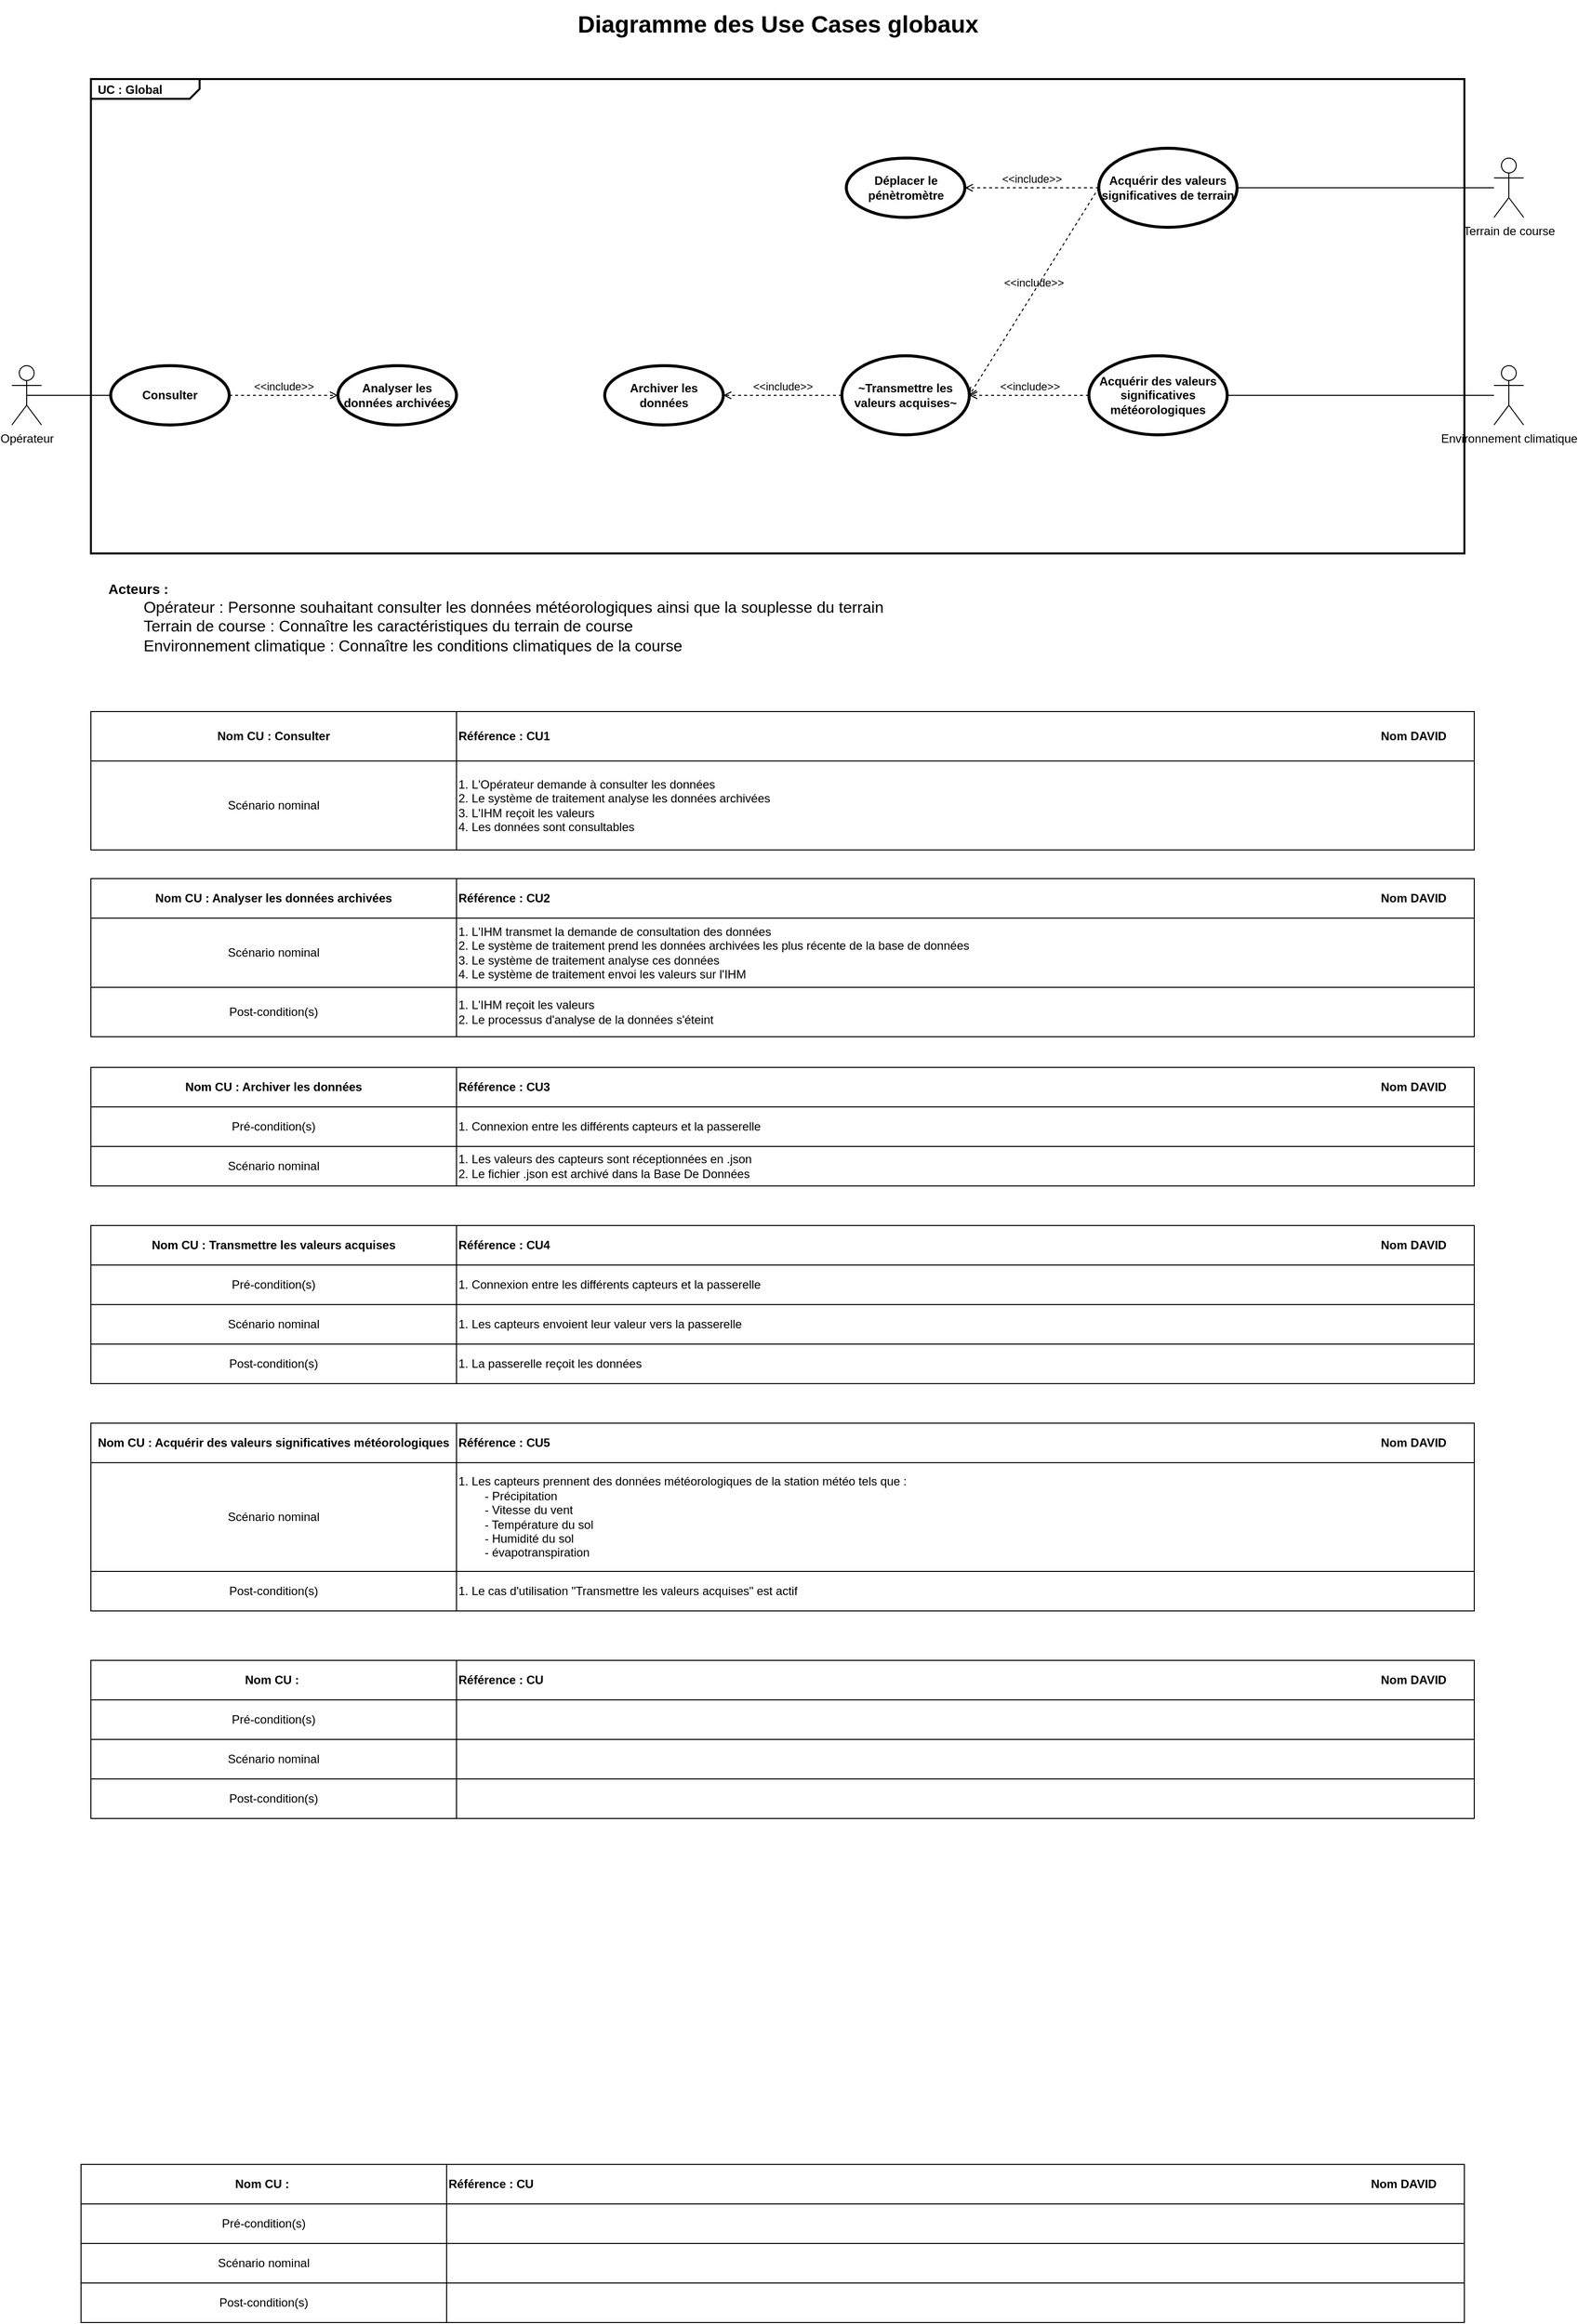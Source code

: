 <mxfile version="26.0.11">
  <diagram name="Page-1" id="A70qAdrdHBVWr6EGe4Zw">
    <mxGraphModel dx="1508" dy="587" grid="1" gridSize="10" guides="1" tooltips="1" connect="1" arrows="1" fold="1" page="1" pageScale="1" pageWidth="827" pageHeight="1169" math="0" shadow="0">
      <root>
        <mxCell id="0" />
        <mxCell id="1" parent="0" />
        <mxCell id="mM5LaX8ZNjWrrgv3H_fU-1" value="&lt;p style=&quot;margin:0px;margin-top:4px;margin-left:7px;text-align:left;&quot;&gt;&lt;b&gt;UC : Global&lt;/b&gt;&lt;/p&gt;" style="html=1;shape=mxgraph.sysml.package;overflow=fill;labelX=110;strokeWidth=2;align=center;" parent="1" vertex="1">
          <mxGeometry x="120" y="200" width="1390" height="480" as="geometry" />
        </mxCell>
        <mxCell id="mM5LaX8ZNjWrrgv3H_fU-2" value="Opérateur" style="shape=umlActor;html=1;verticalLabelPosition=bottom;verticalAlign=top;align=center;" parent="1" vertex="1">
          <mxGeometry x="40" y="490" width="30" height="60" as="geometry" />
        </mxCell>
        <mxCell id="mM5LaX8ZNjWrrgv3H_fU-3" value="Consulter" style="shape=ellipse;html=1;strokeWidth=3;fontStyle=1;whiteSpace=wrap;align=center;perimeter=ellipsePerimeter;" parent="1" vertex="1">
          <mxGeometry x="140" y="490" width="120" height="60" as="geometry" />
        </mxCell>
        <mxCell id="mM5LaX8ZNjWrrgv3H_fU-4" value="" style="edgeStyle=none;html=1;endArrow=none;verticalAlign=bottom;rounded=0;exitX=0.5;exitY=0.5;exitDx=0;exitDy=0;exitPerimeter=0;entryX=0;entryY=0.5;entryDx=0;entryDy=0;" parent="1" source="mM5LaX8ZNjWrrgv3H_fU-2" target="mM5LaX8ZNjWrrgv3H_fU-3" edge="1">
          <mxGeometry width="160" relative="1" as="geometry">
            <mxPoint x="780" y="450" as="sourcePoint" />
            <mxPoint x="940" y="450" as="targetPoint" />
          </mxGeometry>
        </mxCell>
        <mxCell id="mM5LaX8ZNjWrrgv3H_fU-5" value="Analyser les données archivées" style="shape=ellipse;html=1;strokeWidth=3;fontStyle=1;whiteSpace=wrap;align=center;perimeter=ellipsePerimeter;" parent="1" vertex="1">
          <mxGeometry x="370" y="490" width="120" height="60" as="geometry" />
        </mxCell>
        <mxCell id="mM5LaX8ZNjWrrgv3H_fU-6" value="&amp;lt;&amp;lt;include&amp;gt;&amp;gt;" style="edgeStyle=none;html=1;endArrow=open;verticalAlign=bottom;dashed=1;labelBackgroundColor=none;rounded=0;exitX=1;exitY=0.5;exitDx=0;exitDy=0;entryX=0;entryY=0.5;entryDx=0;entryDy=0;" parent="1" source="mM5LaX8ZNjWrrgv3H_fU-3" target="mM5LaX8ZNjWrrgv3H_fU-5" edge="1">
          <mxGeometry width="160" relative="1" as="geometry">
            <mxPoint x="780" y="450" as="sourcePoint" />
            <mxPoint x="940" y="450" as="targetPoint" />
          </mxGeometry>
        </mxCell>
        <mxCell id="mM5LaX8ZNjWrrgv3H_fU-10" value="Acquérir des valeurs significatives météorologiques" style="shape=ellipse;html=1;strokeWidth=3;fontStyle=1;whiteSpace=wrap;align=center;perimeter=ellipsePerimeter;" parent="1" vertex="1">
          <mxGeometry x="1130" y="480" width="140" height="80" as="geometry" />
        </mxCell>
        <mxCell id="mM5LaX8ZNjWrrgv3H_fU-11" value="Environnement climatique" style="shape=umlActor;html=1;verticalLabelPosition=bottom;verticalAlign=top;align=center;" parent="1" vertex="1">
          <mxGeometry x="1540" y="490" width="30" height="60" as="geometry" />
        </mxCell>
        <mxCell id="mM5LaX8ZNjWrrgv3H_fU-12" value="Terrain de course" style="shape=umlActor;html=1;verticalLabelPosition=bottom;verticalAlign=top;align=center;" parent="1" vertex="1">
          <mxGeometry x="1540" y="280" width="30" height="60" as="geometry" />
        </mxCell>
        <mxCell id="mM5LaX8ZNjWrrgv3H_fU-16" value="~Transmettre les valeurs acquises~" style="shape=ellipse;html=1;strokeWidth=3;fontStyle=1;whiteSpace=wrap;align=center;perimeter=ellipsePerimeter;" parent="1" vertex="1">
          <mxGeometry x="880" y="480" width="129" height="80" as="geometry" />
        </mxCell>
        <mxCell id="mM5LaX8ZNjWrrgv3H_fU-17" value="&amp;lt;&amp;lt;include&amp;gt;&amp;gt;" style="edgeStyle=none;html=1;endArrow=open;verticalAlign=bottom;dashed=1;labelBackgroundColor=none;rounded=0;entryX=1;entryY=0.5;entryDx=0;entryDy=0;exitX=0;exitY=0.5;exitDx=0;exitDy=0;" parent="1" source="mM5LaX8ZNjWrrgv3H_fU-10" target="mM5LaX8ZNjWrrgv3H_fU-16" edge="1">
          <mxGeometry width="160" relative="1" as="geometry">
            <mxPoint x="770" y="450" as="sourcePoint" />
            <mxPoint x="930" y="450" as="targetPoint" />
          </mxGeometry>
        </mxCell>
        <mxCell id="mM5LaX8ZNjWrrgv3H_fU-18" value="Archiver les données" style="shape=ellipse;html=1;strokeWidth=3;fontStyle=1;whiteSpace=wrap;align=center;perimeter=ellipsePerimeter;" parent="1" vertex="1">
          <mxGeometry x="640" y="490" width="120" height="60" as="geometry" />
        </mxCell>
        <mxCell id="mM5LaX8ZNjWrrgv3H_fU-20" value="&amp;lt;&amp;lt;include&amp;gt;&amp;gt;" style="edgeStyle=none;html=1;endArrow=open;verticalAlign=bottom;dashed=1;labelBackgroundColor=none;rounded=0;entryX=1;entryY=0.5;entryDx=0;entryDy=0;exitX=0;exitY=0.5;exitDx=0;exitDy=0;" parent="1" source="mM5LaX8ZNjWrrgv3H_fU-16" target="mM5LaX8ZNjWrrgv3H_fU-18" edge="1">
          <mxGeometry width="160" relative="1" as="geometry">
            <mxPoint x="770" y="450" as="sourcePoint" />
            <mxPoint x="930" y="450" as="targetPoint" />
          </mxGeometry>
        </mxCell>
        <mxCell id="mM5LaX8ZNjWrrgv3H_fU-22" value="Acquérir des valeurs significatives de terrain" style="shape=ellipse;html=1;strokeWidth=3;fontStyle=1;whiteSpace=wrap;align=center;perimeter=ellipsePerimeter;" parent="1" vertex="1">
          <mxGeometry x="1140" y="270" width="140" height="80" as="geometry" />
        </mxCell>
        <mxCell id="mM5LaX8ZNjWrrgv3H_fU-23" value="&amp;lt;&amp;lt;include&amp;gt;&amp;gt;" style="edgeStyle=none;html=1;endArrow=open;verticalAlign=bottom;dashed=1;labelBackgroundColor=none;rounded=0;entryX=1;entryY=0.5;entryDx=0;entryDy=0;exitX=0;exitY=0.5;exitDx=0;exitDy=0;" parent="1" source="mM5LaX8ZNjWrrgv3H_fU-22" target="mM5LaX8ZNjWrrgv3H_fU-16" edge="1">
          <mxGeometry width="160" relative="1" as="geometry">
            <mxPoint x="1130" y="555" as="sourcePoint" />
            <mxPoint x="1019" y="505" as="targetPoint" />
          </mxGeometry>
        </mxCell>
        <mxCell id="mM5LaX8ZNjWrrgv3H_fU-24" value="&amp;lt;&amp;lt;include&amp;gt;&amp;gt;" style="edgeStyle=none;html=1;endArrow=open;verticalAlign=bottom;dashed=1;labelBackgroundColor=none;rounded=0;exitX=0;exitY=0.5;exitDx=0;exitDy=0;" parent="1" source="mM5LaX8ZNjWrrgv3H_fU-22" target="mM5LaX8ZNjWrrgv3H_fU-25" edge="1">
          <mxGeometry width="160" relative="1" as="geometry">
            <mxPoint x="770" y="430" as="sourcePoint" />
            <mxPoint x="930" y="430" as="targetPoint" />
          </mxGeometry>
        </mxCell>
        <mxCell id="mM5LaX8ZNjWrrgv3H_fU-25" value="Déplacer le pénètromètre" style="shape=ellipse;html=1;strokeWidth=3;fontStyle=1;whiteSpace=wrap;align=center;perimeter=ellipsePerimeter;" parent="1" vertex="1">
          <mxGeometry x="884.5" y="280" width="120" height="60" as="geometry" />
        </mxCell>
        <mxCell id="mM5LaX8ZNjWrrgv3H_fU-30" value="&lt;font style=&quot;font-size: 24px;&quot;&gt;&lt;b style=&quot;&quot;&gt;Diagramme des Use Cases globaux&lt;/b&gt;&lt;/font&gt;" style="text;html=1;align=center;verticalAlign=middle;whiteSpace=wrap;rounded=0;" parent="1" vertex="1">
          <mxGeometry x="603.75" y="120" width="422.5" height="50" as="geometry" />
        </mxCell>
        <mxCell id="mM5LaX8ZNjWrrgv3H_fU-32" value="&lt;div style=&quot;text-align: left;&quot;&gt;&lt;span style=&quot;background-color: transparent; color: light-dark(rgb(0, 0, 0), rgb(255, 255, 255));&quot;&gt;&lt;font style=&quot;font-size: 14px;&quot;&gt;&lt;b&gt;Acteurs :&lt;/b&gt;&lt;/font&gt;&lt;/span&gt;&lt;/div&gt;&lt;div style=&quot;text-align: left;&quot;&gt;&lt;font size=&quot;3&quot;&gt;&lt;span style=&quot;white-space: pre;&quot;&gt;&#x9;&lt;/span&gt;Opérateur : Personne souhaitant consulter les données météorologiques ainsi que la souplesse du terrain&lt;/font&gt;&lt;br&gt;&lt;/div&gt;&lt;div style=&quot;text-align: left;&quot;&gt;&lt;font size=&quot;3&quot;&gt;&lt;span style=&quot;white-space: pre;&quot;&gt;&#x9;&lt;/span&gt;Terrain de course : Connaître les caractéristiques du terrain de course&lt;/font&gt;&lt;/div&gt;&lt;div style=&quot;text-align: left;&quot;&gt;&lt;font size=&quot;3&quot;&gt;&lt;span style=&quot;white-space: pre;&quot;&gt;&#x9;&lt;/span&gt;Environnement climatique : Connaître les conditions climatiques de la course&lt;br&gt;&lt;/font&gt;&lt;/div&gt;" style="text;html=1;align=center;verticalAlign=middle;whiteSpace=wrap;rounded=0;" parent="1" vertex="1">
          <mxGeometry x="120" y="700" width="820" height="90" as="geometry" />
        </mxCell>
        <mxCell id="IDqtNjEQeDUn0TwhhDhB-2" value="" style="edgeStyle=none;html=1;endArrow=none;verticalAlign=bottom;rounded=0;fontSize=12;startSize=8;endSize=8;curved=1;exitX=1;exitY=0.5;exitDx=0;exitDy=0;" parent="1" source="mM5LaX8ZNjWrrgv3H_fU-22" target="mM5LaX8ZNjWrrgv3H_fU-12" edge="1">
          <mxGeometry width="160" relative="1" as="geometry">
            <mxPoint x="710" y="450" as="sourcePoint" />
            <mxPoint x="870" y="450" as="targetPoint" />
          </mxGeometry>
        </mxCell>
        <mxCell id="IDqtNjEQeDUn0TwhhDhB-4" value="" style="edgeStyle=none;html=1;endArrow=none;verticalAlign=bottom;rounded=0;fontSize=12;startSize=8;endSize=8;curved=1;exitX=1;exitY=0.5;exitDx=0;exitDy=0;" parent="1" source="mM5LaX8ZNjWrrgv3H_fU-10" target="mM5LaX8ZNjWrrgv3H_fU-11" edge="1">
          <mxGeometry width="160" relative="1" as="geometry">
            <mxPoint x="1290" y="390" as="sourcePoint" />
            <mxPoint x="1560" y="305" as="targetPoint" />
          </mxGeometry>
        </mxCell>
        <mxCell id="TfrUjy63wPKS15s9oKsK-1" value="" style="shape=table;startSize=0;container=1;collapsible=0;childLayout=tableLayout;" parent="1" vertex="1">
          <mxGeometry x="120" y="840" width="1400" height="140" as="geometry" />
        </mxCell>
        <mxCell id="TfrUjy63wPKS15s9oKsK-2" value="" style="shape=tableRow;horizontal=0;startSize=0;swimlaneHead=0;swimlaneBody=0;strokeColor=inherit;top=0;left=0;bottom=0;right=0;collapsible=0;dropTarget=0;fillColor=none;points=[[0,0.5],[1,0.5]];portConstraint=eastwest;" parent="TfrUjy63wPKS15s9oKsK-1" vertex="1">
          <mxGeometry width="1400" height="50" as="geometry" />
        </mxCell>
        <mxCell id="TfrUjy63wPKS15s9oKsK-3" value="&lt;b&gt;Nom CU : Consulter&lt;/b&gt;" style="shape=partialRectangle;html=1;whiteSpace=wrap;connectable=0;strokeColor=inherit;overflow=hidden;fillColor=none;top=0;left=0;bottom=0;right=0;pointerEvents=1;" parent="TfrUjy63wPKS15s9oKsK-2" vertex="1">
          <mxGeometry width="370" height="50" as="geometry">
            <mxRectangle width="370" height="50" as="alternateBounds" />
          </mxGeometry>
        </mxCell>
        <mxCell id="TfrUjy63wPKS15s9oKsK-4" value="&lt;b&gt;Référence : CU1&lt;span style=&quot;white-space: pre;&quot;&gt;&#x9;&lt;/span&gt;&lt;span style=&quot;white-space: pre;&quot;&gt;&#x9;&lt;/span&gt;&lt;span style=&quot;white-space: pre;&quot;&gt;&#x9;&lt;/span&gt;&lt;span style=&quot;white-space: pre;&quot;&gt;&#x9;&lt;/span&gt;&lt;span style=&quot;white-space: pre;&quot;&gt;&#x9;&lt;/span&gt;&lt;span style=&quot;white-space: pre;&quot;&gt;&#x9;&lt;/span&gt;&lt;span style=&quot;white-space: pre;&quot;&gt;&#x9;&lt;/span&gt;&lt;span style=&quot;white-space: pre;&quot;&gt;&#x9;&lt;/span&gt;&lt;span style=&quot;white-space: pre;&quot;&gt;&#x9;&lt;/span&gt;&lt;span style=&quot;white-space: pre;&quot;&gt;&#x9;&lt;/span&gt;&lt;span style=&quot;white-space: pre;&quot;&gt;&#x9;&lt;/span&gt;&lt;span style=&quot;white-space: pre;&quot;&gt;&#x9;&lt;/span&gt;&lt;span style=&quot;white-space: pre;&quot;&gt;&#x9;&lt;/span&gt;&lt;span style=&quot;white-space: pre;&quot;&gt;&#x9;&lt;/span&gt;&lt;span style=&quot;white-space: pre;&quot;&gt;&#x9;&lt;/span&gt;&lt;span style=&quot;white-space: pre;&quot;&gt;&#x9;&lt;/span&gt;&lt;span style=&quot;white-space: pre;&quot;&gt;&#x9;&lt;/span&gt;&lt;span style=&quot;white-space: pre;&quot;&gt;&#x9;&lt;/span&gt;&lt;span style=&quot;white-space: pre;&quot;&gt;&#x9;&lt;/span&gt;&lt;span style=&quot;white-space: pre;&quot;&gt;&#x9;&lt;/span&gt;&lt;span style=&quot;white-space: pre;&quot;&gt;&#x9;&lt;/span&gt;&lt;span style=&quot;white-space: pre;&quot;&gt;&#x9;&lt;/span&gt;&lt;span style=&quot;white-space: pre;&quot;&gt;&#x9;&lt;/span&gt;&lt;span style=&quot;white-space: pre;&quot;&gt;&#x9;&lt;/span&gt;&lt;span style=&quot;white-space: pre;&quot;&gt;&#x9;&lt;/span&gt;&lt;span style=&quot;white-space: pre;&quot;&gt;&#x9;&lt;/span&gt;&lt;span style=&quot;white-space: pre;&quot;&gt;&#x9;&lt;/span&gt;&lt;span style=&quot;white-space: pre;&quot;&gt;&#x9;&lt;/span&gt;&lt;span style=&quot;white-space: pre;&quot;&gt;&#x9;&lt;/span&gt;&lt;span style=&quot;white-space: pre;&quot;&gt;&#x9;&lt;/span&gt;&lt;span style=&quot;white-space: pre;&quot;&gt;&#x9;&lt;/span&gt;&lt;span style=&quot;white-space: pre;&quot;&gt;&#x9;&lt;/span&gt;Nom DAVID&lt;/b&gt;" style="shape=partialRectangle;html=1;whiteSpace=wrap;connectable=0;strokeColor=inherit;overflow=hidden;fillColor=none;top=0;left=0;bottom=0;right=0;pointerEvents=1;align=left;" parent="TfrUjy63wPKS15s9oKsK-2" vertex="1">
          <mxGeometry x="370" width="1030" height="50" as="geometry">
            <mxRectangle width="1030" height="50" as="alternateBounds" />
          </mxGeometry>
        </mxCell>
        <mxCell id="TfrUjy63wPKS15s9oKsK-8" value="" style="shape=tableRow;horizontal=0;startSize=0;swimlaneHead=0;swimlaneBody=0;strokeColor=inherit;top=0;left=0;bottom=0;right=0;collapsible=0;dropTarget=0;fillColor=none;points=[[0,0.5],[1,0.5]];portConstraint=eastwest;" parent="TfrUjy63wPKS15s9oKsK-1" vertex="1">
          <mxGeometry y="50" width="1400" height="90" as="geometry" />
        </mxCell>
        <mxCell id="TfrUjy63wPKS15s9oKsK-9" value="Scénario nominal" style="shape=partialRectangle;html=1;whiteSpace=wrap;connectable=0;strokeColor=inherit;overflow=hidden;fillColor=none;top=0;left=0;bottom=0;right=0;pointerEvents=1;" parent="TfrUjy63wPKS15s9oKsK-8" vertex="1">
          <mxGeometry width="370" height="90" as="geometry">
            <mxRectangle width="370" height="90" as="alternateBounds" />
          </mxGeometry>
        </mxCell>
        <mxCell id="TfrUjy63wPKS15s9oKsK-10" value="1. L&#39;Opérateur demande à consulter les données&lt;div&gt;2. Le système de traitement analyse les données archivées&lt;/div&gt;&lt;div&gt;3. L&#39;IHM reçoit les valeurs&lt;/div&gt;&lt;div&gt;4. Les données sont consultables&lt;/div&gt;" style="shape=partialRectangle;html=1;whiteSpace=wrap;connectable=0;strokeColor=inherit;overflow=hidden;fillColor=none;top=0;left=0;bottom=0;right=0;pointerEvents=1;align=left;" parent="TfrUjy63wPKS15s9oKsK-8" vertex="1">
          <mxGeometry x="370" width="1030" height="90" as="geometry">
            <mxRectangle width="1030" height="90" as="alternateBounds" />
          </mxGeometry>
        </mxCell>
        <mxCell id="TfrUjy63wPKS15s9oKsK-27" value="" style="shape=table;startSize=0;container=1;collapsible=0;childLayout=tableLayout;" parent="1" vertex="1">
          <mxGeometry x="110" y="2310" width="1400" height="160" as="geometry" />
        </mxCell>
        <mxCell id="TfrUjy63wPKS15s9oKsK-28" value="" style="shape=tableRow;horizontal=0;startSize=0;swimlaneHead=0;swimlaneBody=0;strokeColor=inherit;top=0;left=0;bottom=0;right=0;collapsible=0;dropTarget=0;fillColor=none;points=[[0,0.5],[1,0.5]];portConstraint=eastwest;" parent="TfrUjy63wPKS15s9oKsK-27" vertex="1">
          <mxGeometry width="1400" height="40" as="geometry" />
        </mxCell>
        <mxCell id="TfrUjy63wPKS15s9oKsK-29" value="&lt;b&gt;Nom CU :&amp;nbsp;&lt;/b&gt;" style="shape=partialRectangle;html=1;whiteSpace=wrap;connectable=0;strokeColor=inherit;overflow=hidden;fillColor=none;top=0;left=0;bottom=0;right=0;pointerEvents=1;" parent="TfrUjy63wPKS15s9oKsK-28" vertex="1">
          <mxGeometry width="370" height="40" as="geometry">
            <mxRectangle width="370" height="40" as="alternateBounds" />
          </mxGeometry>
        </mxCell>
        <mxCell id="TfrUjy63wPKS15s9oKsK-30" value="&lt;b&gt;Référence : CU&lt;span style=&quot;white-space: pre;&quot;&gt;&#x9;&lt;/span&gt;&lt;span style=&quot;white-space: pre;&quot;&gt;&#x9;&lt;/span&gt;&lt;span style=&quot;white-space: pre;&quot;&gt;&#x9;&lt;/span&gt;&lt;span style=&quot;white-space: pre;&quot;&gt;&#x9;&lt;/span&gt;&lt;span style=&quot;white-space: pre;&quot;&gt;&#x9;&lt;/span&gt;&lt;span style=&quot;white-space: pre;&quot;&gt;&#x9;&lt;/span&gt;&lt;span style=&quot;white-space: pre;&quot;&gt;&#x9;&lt;/span&gt;&lt;span style=&quot;white-space: pre;&quot;&gt;&#x9;&lt;/span&gt;&lt;span style=&quot;white-space: pre;&quot;&gt;&#x9;&lt;/span&gt;&lt;span style=&quot;white-space: pre;&quot;&gt;&#x9;&lt;/span&gt;&lt;span style=&quot;white-space: pre;&quot;&gt;&#x9;&lt;/span&gt;&lt;span style=&quot;white-space: pre;&quot;&gt;&#x9;&lt;/span&gt;&lt;span style=&quot;white-space: pre;&quot;&gt;&#x9;&lt;/span&gt;&lt;span style=&quot;white-space: pre;&quot;&gt;&#x9;&lt;/span&gt;&lt;span style=&quot;white-space: pre;&quot;&gt;&#x9;&lt;/span&gt;&lt;span style=&quot;white-space: pre;&quot;&gt;&#x9;&lt;/span&gt;&lt;span style=&quot;white-space: pre;&quot;&gt;&#x9;&lt;/span&gt;&lt;span style=&quot;white-space: pre;&quot;&gt;&#x9;&lt;/span&gt;&lt;span style=&quot;white-space: pre;&quot;&gt;&#x9;&lt;/span&gt;&lt;span style=&quot;white-space: pre;&quot;&gt;&#x9;&lt;/span&gt;&lt;span style=&quot;white-space: pre;&quot;&gt;&#x9;&lt;/span&gt;&lt;span style=&quot;white-space: pre;&quot;&gt;&#x9;&lt;/span&gt;&lt;span style=&quot;white-space: pre;&quot;&gt;&#x9;&lt;/span&gt;&lt;span style=&quot;white-space: pre;&quot;&gt;&#x9;&lt;/span&gt;&lt;span style=&quot;white-space: pre;&quot;&gt;&#x9;&lt;/span&gt;&lt;span style=&quot;white-space: pre;&quot;&gt;&#x9;&lt;/span&gt;&lt;span style=&quot;white-space: pre;&quot;&gt;&#x9;&lt;/span&gt;&lt;span style=&quot;white-space: pre;&quot;&gt;&#x9;&lt;/span&gt;&lt;span style=&quot;white-space: pre;&quot;&gt;&#x9;&lt;/span&gt;&lt;span style=&quot;white-space: pre;&quot;&gt;&#x9;&lt;/span&gt;&lt;span style=&quot;white-space: pre;&quot;&gt;&#x9;&lt;/span&gt;&lt;span style=&quot;white-space: pre;&quot;&gt;&#x9;&lt;/span&gt;Nom DAVID&lt;/b&gt;" style="shape=partialRectangle;html=1;whiteSpace=wrap;connectable=0;strokeColor=inherit;overflow=hidden;fillColor=none;top=0;left=0;bottom=0;right=0;pointerEvents=1;align=left;" parent="TfrUjy63wPKS15s9oKsK-28" vertex="1">
          <mxGeometry x="370" width="1030" height="40" as="geometry">
            <mxRectangle width="1030" height="40" as="alternateBounds" />
          </mxGeometry>
        </mxCell>
        <mxCell id="TfrUjy63wPKS15s9oKsK-31" value="" style="shape=tableRow;horizontal=0;startSize=0;swimlaneHead=0;swimlaneBody=0;strokeColor=inherit;top=0;left=0;bottom=0;right=0;collapsible=0;dropTarget=0;fillColor=none;points=[[0,0.5],[1,0.5]];portConstraint=eastwest;" parent="TfrUjy63wPKS15s9oKsK-27" vertex="1">
          <mxGeometry y="40" width="1400" height="40" as="geometry" />
        </mxCell>
        <mxCell id="TfrUjy63wPKS15s9oKsK-32" value="Pré-condition(s)" style="shape=partialRectangle;html=1;whiteSpace=wrap;connectable=0;strokeColor=inherit;overflow=hidden;fillColor=none;top=0;left=0;bottom=0;right=0;pointerEvents=1;" parent="TfrUjy63wPKS15s9oKsK-31" vertex="1">
          <mxGeometry width="370" height="40" as="geometry">
            <mxRectangle width="370" height="40" as="alternateBounds" />
          </mxGeometry>
        </mxCell>
        <mxCell id="TfrUjy63wPKS15s9oKsK-33" value="" style="shape=partialRectangle;html=1;whiteSpace=wrap;connectable=0;strokeColor=inherit;overflow=hidden;fillColor=none;top=0;left=0;bottom=0;right=0;pointerEvents=1;align=left;" parent="TfrUjy63wPKS15s9oKsK-31" vertex="1">
          <mxGeometry x="370" width="1030" height="40" as="geometry">
            <mxRectangle width="1030" height="40" as="alternateBounds" />
          </mxGeometry>
        </mxCell>
        <mxCell id="TfrUjy63wPKS15s9oKsK-34" value="" style="shape=tableRow;horizontal=0;startSize=0;swimlaneHead=0;swimlaneBody=0;strokeColor=inherit;top=0;left=0;bottom=0;right=0;collapsible=0;dropTarget=0;fillColor=none;points=[[0,0.5],[1,0.5]];portConstraint=eastwest;" parent="TfrUjy63wPKS15s9oKsK-27" vertex="1">
          <mxGeometry y="80" width="1400" height="40" as="geometry" />
        </mxCell>
        <mxCell id="TfrUjy63wPKS15s9oKsK-35" value="Scénario nominal" style="shape=partialRectangle;html=1;whiteSpace=wrap;connectable=0;strokeColor=inherit;overflow=hidden;fillColor=none;top=0;left=0;bottom=0;right=0;pointerEvents=1;" parent="TfrUjy63wPKS15s9oKsK-34" vertex="1">
          <mxGeometry width="370" height="40" as="geometry">
            <mxRectangle width="370" height="40" as="alternateBounds" />
          </mxGeometry>
        </mxCell>
        <mxCell id="TfrUjy63wPKS15s9oKsK-36" value="" style="shape=partialRectangle;html=1;whiteSpace=wrap;connectable=0;strokeColor=inherit;overflow=hidden;fillColor=none;top=0;left=0;bottom=0;right=0;pointerEvents=1;align=left;" parent="TfrUjy63wPKS15s9oKsK-34" vertex="1">
          <mxGeometry x="370" width="1030" height="40" as="geometry">
            <mxRectangle width="1030" height="40" as="alternateBounds" />
          </mxGeometry>
        </mxCell>
        <mxCell id="TfrUjy63wPKS15s9oKsK-37" value="" style="shape=tableRow;horizontal=0;startSize=0;swimlaneHead=0;swimlaneBody=0;strokeColor=inherit;top=0;left=0;bottom=0;right=0;collapsible=0;dropTarget=0;fillColor=none;points=[[0,0.5],[1,0.5]];portConstraint=eastwest;" parent="TfrUjy63wPKS15s9oKsK-27" vertex="1">
          <mxGeometry y="120" width="1400" height="40" as="geometry" />
        </mxCell>
        <mxCell id="TfrUjy63wPKS15s9oKsK-38" value="Post-condition(s)" style="shape=partialRectangle;html=1;whiteSpace=wrap;connectable=0;strokeColor=inherit;overflow=hidden;fillColor=none;top=0;left=0;bottom=0;right=0;pointerEvents=1;" parent="TfrUjy63wPKS15s9oKsK-37" vertex="1">
          <mxGeometry width="370" height="40" as="geometry">
            <mxRectangle width="370" height="40" as="alternateBounds" />
          </mxGeometry>
        </mxCell>
        <mxCell id="TfrUjy63wPKS15s9oKsK-39" value="" style="shape=partialRectangle;html=1;whiteSpace=wrap;connectable=0;strokeColor=inherit;overflow=hidden;fillColor=none;top=0;left=0;bottom=0;right=0;pointerEvents=1;align=left;" parent="TfrUjy63wPKS15s9oKsK-37" vertex="1">
          <mxGeometry x="370" width="1030" height="40" as="geometry">
            <mxRectangle width="1030" height="40" as="alternateBounds" />
          </mxGeometry>
        </mxCell>
        <mxCell id="TfrUjy63wPKS15s9oKsK-47" value="" style="shape=table;startSize=0;container=1;collapsible=0;childLayout=tableLayout;" parent="1" vertex="1">
          <mxGeometry x="120" y="1009" width="1400" height="160" as="geometry" />
        </mxCell>
        <mxCell id="TfrUjy63wPKS15s9oKsK-48" value="" style="shape=tableRow;horizontal=0;startSize=0;swimlaneHead=0;swimlaneBody=0;strokeColor=inherit;top=0;left=0;bottom=0;right=0;collapsible=0;dropTarget=0;fillColor=none;points=[[0,0.5],[1,0.5]];portConstraint=eastwest;" parent="TfrUjy63wPKS15s9oKsK-47" vertex="1">
          <mxGeometry width="1400" height="40" as="geometry" />
        </mxCell>
        <mxCell id="TfrUjy63wPKS15s9oKsK-49" value="&lt;b&gt;Nom CU : Analyser les données archivées&lt;/b&gt;" style="shape=partialRectangle;html=1;whiteSpace=wrap;connectable=0;strokeColor=inherit;overflow=hidden;fillColor=none;top=0;left=0;bottom=0;right=0;pointerEvents=1;" parent="TfrUjy63wPKS15s9oKsK-48" vertex="1">
          <mxGeometry width="370" height="40" as="geometry">
            <mxRectangle width="370" height="40" as="alternateBounds" />
          </mxGeometry>
        </mxCell>
        <mxCell id="TfrUjy63wPKS15s9oKsK-50" value="&lt;b&gt;Référence : CU2&lt;span style=&quot;white-space: pre;&quot;&gt;&#x9;&lt;/span&gt;&lt;span style=&quot;white-space: pre;&quot;&gt;&#x9;&lt;/span&gt;&lt;span style=&quot;white-space: pre;&quot;&gt;&#x9;&lt;/span&gt;&lt;span style=&quot;white-space: pre;&quot;&gt;&#x9;&lt;/span&gt;&lt;span style=&quot;white-space: pre;&quot;&gt;&#x9;&lt;/span&gt;&lt;span style=&quot;white-space: pre;&quot;&gt;&#x9;&lt;/span&gt;&lt;span style=&quot;white-space: pre;&quot;&gt;&#x9;&lt;/span&gt;&lt;span style=&quot;white-space: pre;&quot;&gt;&#x9;&lt;/span&gt;&lt;span style=&quot;white-space: pre;&quot;&gt;&#x9;&lt;/span&gt;&lt;span style=&quot;white-space: pre;&quot;&gt;&#x9;&lt;/span&gt;&lt;span style=&quot;white-space: pre;&quot;&gt;&#x9;&lt;/span&gt;&lt;span style=&quot;white-space: pre;&quot;&gt;&#x9;&lt;/span&gt;&lt;span style=&quot;white-space: pre;&quot;&gt;&#x9;&lt;/span&gt;&lt;span style=&quot;white-space: pre;&quot;&gt;&#x9;&lt;/span&gt;&lt;span style=&quot;white-space: pre;&quot;&gt;&#x9;&lt;/span&gt;&lt;span style=&quot;white-space: pre;&quot;&gt;&#x9;&lt;/span&gt;&lt;span style=&quot;white-space: pre;&quot;&gt;&#x9;&lt;/span&gt;&lt;span style=&quot;white-space: pre;&quot;&gt;&#x9;&lt;/span&gt;&lt;span style=&quot;white-space: pre;&quot;&gt;&#x9;&lt;/span&gt;&lt;span style=&quot;white-space: pre;&quot;&gt;&#x9;&lt;/span&gt;&lt;span style=&quot;white-space: pre;&quot;&gt;&#x9;&lt;/span&gt;&lt;span style=&quot;white-space: pre;&quot;&gt;&#x9;&lt;/span&gt;&lt;span style=&quot;white-space: pre;&quot;&gt;&#x9;&lt;/span&gt;&lt;span style=&quot;white-space: pre;&quot;&gt;&#x9;&lt;/span&gt;&lt;span style=&quot;white-space: pre;&quot;&gt;&#x9;&lt;/span&gt;&lt;span style=&quot;white-space: pre;&quot;&gt;&#x9;&lt;/span&gt;&lt;span style=&quot;white-space: pre;&quot;&gt;&#x9;&lt;/span&gt;&lt;span style=&quot;white-space: pre;&quot;&gt;&#x9;&lt;/span&gt;&lt;span style=&quot;white-space: pre;&quot;&gt;&#x9;&lt;/span&gt;&lt;span style=&quot;white-space: pre;&quot;&gt;&#x9;&lt;/span&gt;&lt;span style=&quot;white-space: pre;&quot;&gt;&#x9;&lt;/span&gt;&lt;span style=&quot;white-space: pre;&quot;&gt;&#x9;&lt;/span&gt;Nom DAVID&lt;/b&gt;" style="shape=partialRectangle;html=1;whiteSpace=wrap;connectable=0;strokeColor=inherit;overflow=hidden;fillColor=none;top=0;left=0;bottom=0;right=0;pointerEvents=1;align=left;" parent="TfrUjy63wPKS15s9oKsK-48" vertex="1">
          <mxGeometry x="370" width="1030" height="40" as="geometry">
            <mxRectangle width="1030" height="40" as="alternateBounds" />
          </mxGeometry>
        </mxCell>
        <mxCell id="TfrUjy63wPKS15s9oKsK-54" value="" style="shape=tableRow;horizontal=0;startSize=0;swimlaneHead=0;swimlaneBody=0;strokeColor=inherit;top=0;left=0;bottom=0;right=0;collapsible=0;dropTarget=0;fillColor=none;points=[[0,0.5],[1,0.5]];portConstraint=eastwest;" parent="TfrUjy63wPKS15s9oKsK-47" vertex="1">
          <mxGeometry y="40" width="1400" height="70" as="geometry" />
        </mxCell>
        <mxCell id="TfrUjy63wPKS15s9oKsK-55" value="Scénario nominal" style="shape=partialRectangle;html=1;whiteSpace=wrap;connectable=0;strokeColor=inherit;overflow=hidden;fillColor=none;top=0;left=0;bottom=0;right=0;pointerEvents=1;" parent="TfrUjy63wPKS15s9oKsK-54" vertex="1">
          <mxGeometry width="370" height="70" as="geometry">
            <mxRectangle width="370" height="70" as="alternateBounds" />
          </mxGeometry>
        </mxCell>
        <mxCell id="TfrUjy63wPKS15s9oKsK-56" value="&lt;div&gt;1. L&#39;IHM transmet la demande de consultation des données&lt;/div&gt;&lt;div&gt;2. Le système de traitement prend les données archivées les plus récente de la base de données&lt;/div&gt;&lt;div&gt;3. Le système de traitement analyse ces données&lt;/div&gt;&lt;div&gt;4. Le système de traitement envoi les valeurs sur l&#39;IHM&lt;/div&gt;" style="shape=partialRectangle;html=1;whiteSpace=wrap;connectable=0;strokeColor=inherit;overflow=hidden;fillColor=none;top=0;left=0;bottom=0;right=0;pointerEvents=1;align=left;" parent="TfrUjy63wPKS15s9oKsK-54" vertex="1">
          <mxGeometry x="370" width="1030" height="70" as="geometry">
            <mxRectangle width="1030" height="70" as="alternateBounds" />
          </mxGeometry>
        </mxCell>
        <mxCell id="TfrUjy63wPKS15s9oKsK-57" value="" style="shape=tableRow;horizontal=0;startSize=0;swimlaneHead=0;swimlaneBody=0;strokeColor=inherit;top=0;left=0;bottom=0;right=0;collapsible=0;dropTarget=0;fillColor=none;points=[[0,0.5],[1,0.5]];portConstraint=eastwest;" parent="TfrUjy63wPKS15s9oKsK-47" vertex="1">
          <mxGeometry y="110" width="1400" height="50" as="geometry" />
        </mxCell>
        <mxCell id="TfrUjy63wPKS15s9oKsK-58" value="Post-condition(s)" style="shape=partialRectangle;html=1;whiteSpace=wrap;connectable=0;strokeColor=inherit;overflow=hidden;fillColor=none;top=0;left=0;bottom=0;right=0;pointerEvents=1;" parent="TfrUjy63wPKS15s9oKsK-57" vertex="1">
          <mxGeometry width="370" height="50" as="geometry">
            <mxRectangle width="370" height="50" as="alternateBounds" />
          </mxGeometry>
        </mxCell>
        <mxCell id="TfrUjy63wPKS15s9oKsK-59" value="1. L&#39;IHM reçoit les valeurs&lt;div&gt;2.&lt;span style=&quot;background-color: transparent; color: light-dark(rgb(0, 0, 0), rgb(255, 255, 255));&quot;&gt;&amp;nbsp;&lt;/span&gt;&lt;span style=&quot;background-color: transparent; color: light-dark(rgb(0, 0, 0), rgb(255, 255, 255));&quot;&gt;Le processus d&#39;analyse de la données s&#39;éteint&lt;/span&gt;&lt;/div&gt;" style="shape=partialRectangle;html=1;whiteSpace=wrap;connectable=0;strokeColor=inherit;overflow=hidden;fillColor=none;top=0;left=0;bottom=0;right=0;pointerEvents=1;align=left;" parent="TfrUjy63wPKS15s9oKsK-57" vertex="1">
          <mxGeometry x="370" width="1030" height="50" as="geometry">
            <mxRectangle width="1030" height="50" as="alternateBounds" />
          </mxGeometry>
        </mxCell>
        <mxCell id="TfrUjy63wPKS15s9oKsK-61" value="" style="shape=table;startSize=0;container=1;collapsible=0;childLayout=tableLayout;" parent="1" vertex="1">
          <mxGeometry x="120" y="1200" width="1400" height="120" as="geometry" />
        </mxCell>
        <mxCell id="TfrUjy63wPKS15s9oKsK-62" value="" style="shape=tableRow;horizontal=0;startSize=0;swimlaneHead=0;swimlaneBody=0;strokeColor=inherit;top=0;left=0;bottom=0;right=0;collapsible=0;dropTarget=0;fillColor=none;points=[[0,0.5],[1,0.5]];portConstraint=eastwest;" parent="TfrUjy63wPKS15s9oKsK-61" vertex="1">
          <mxGeometry width="1400" height="40" as="geometry" />
        </mxCell>
        <mxCell id="TfrUjy63wPKS15s9oKsK-63" value="&lt;b&gt;Nom CU : Archiver les données&lt;/b&gt;" style="shape=partialRectangle;html=1;whiteSpace=wrap;connectable=0;strokeColor=inherit;overflow=hidden;fillColor=none;top=0;left=0;bottom=0;right=0;pointerEvents=1;" parent="TfrUjy63wPKS15s9oKsK-62" vertex="1">
          <mxGeometry width="370" height="40" as="geometry">
            <mxRectangle width="370" height="40" as="alternateBounds" />
          </mxGeometry>
        </mxCell>
        <mxCell id="TfrUjy63wPKS15s9oKsK-64" value="&lt;b&gt;Référence : CU3&lt;span style=&quot;white-space: pre;&quot;&gt;&#x9;&lt;/span&gt;&lt;span style=&quot;white-space: pre;&quot;&gt;&#x9;&lt;/span&gt;&lt;span style=&quot;white-space: pre;&quot;&gt;&#x9;&lt;/span&gt;&lt;span style=&quot;white-space: pre;&quot;&gt;&#x9;&lt;/span&gt;&lt;span style=&quot;white-space: pre;&quot;&gt;&#x9;&lt;/span&gt;&lt;span style=&quot;white-space: pre;&quot;&gt;&#x9;&lt;/span&gt;&lt;span style=&quot;white-space: pre;&quot;&gt;&#x9;&lt;/span&gt;&lt;span style=&quot;white-space: pre;&quot;&gt;&#x9;&lt;/span&gt;&lt;span style=&quot;white-space: pre;&quot;&gt;&#x9;&lt;/span&gt;&lt;span style=&quot;white-space: pre;&quot;&gt;&#x9;&lt;/span&gt;&lt;span style=&quot;white-space: pre;&quot;&gt;&#x9;&lt;/span&gt;&lt;span style=&quot;white-space: pre;&quot;&gt;&#x9;&lt;/span&gt;&lt;span style=&quot;white-space: pre;&quot;&gt;&#x9;&lt;/span&gt;&lt;span style=&quot;white-space: pre;&quot;&gt;&#x9;&lt;/span&gt;&lt;span style=&quot;white-space: pre;&quot;&gt;&#x9;&lt;/span&gt;&lt;span style=&quot;white-space: pre;&quot;&gt;&#x9;&lt;/span&gt;&lt;span style=&quot;white-space: pre;&quot;&gt;&#x9;&lt;/span&gt;&lt;span style=&quot;white-space: pre;&quot;&gt;&#x9;&lt;/span&gt;&lt;span style=&quot;white-space: pre;&quot;&gt;&#x9;&lt;/span&gt;&lt;span style=&quot;white-space: pre;&quot;&gt;&#x9;&lt;/span&gt;&lt;span style=&quot;white-space: pre;&quot;&gt;&#x9;&lt;/span&gt;&lt;span style=&quot;white-space: pre;&quot;&gt;&#x9;&lt;/span&gt;&lt;span style=&quot;white-space: pre;&quot;&gt;&#x9;&lt;/span&gt;&lt;span style=&quot;white-space: pre;&quot;&gt;&#x9;&lt;/span&gt;&lt;span style=&quot;white-space: pre;&quot;&gt;&#x9;&lt;/span&gt;&lt;span style=&quot;white-space: pre;&quot;&gt;&#x9;&lt;/span&gt;&lt;span style=&quot;white-space: pre;&quot;&gt;&#x9;&lt;/span&gt;&lt;span style=&quot;white-space: pre;&quot;&gt;&#x9;&lt;/span&gt;&lt;span style=&quot;white-space: pre;&quot;&gt;&#x9;&lt;/span&gt;&lt;span style=&quot;white-space: pre;&quot;&gt;&#x9;&lt;/span&gt;&lt;span style=&quot;white-space: pre;&quot;&gt;&#x9;&lt;/span&gt;&lt;span style=&quot;white-space: pre;&quot;&gt;&#x9;&lt;/span&gt;Nom DAVID&lt;/b&gt;" style="shape=partialRectangle;html=1;whiteSpace=wrap;connectable=0;strokeColor=inherit;overflow=hidden;fillColor=none;top=0;left=0;bottom=0;right=0;pointerEvents=1;align=left;" parent="TfrUjy63wPKS15s9oKsK-62" vertex="1">
          <mxGeometry x="370" width="1030" height="40" as="geometry">
            <mxRectangle width="1030" height="40" as="alternateBounds" />
          </mxGeometry>
        </mxCell>
        <mxCell id="TfrUjy63wPKS15s9oKsK-65" value="" style="shape=tableRow;horizontal=0;startSize=0;swimlaneHead=0;swimlaneBody=0;strokeColor=inherit;top=0;left=0;bottom=0;right=0;collapsible=0;dropTarget=0;fillColor=none;points=[[0,0.5],[1,0.5]];portConstraint=eastwest;" parent="TfrUjy63wPKS15s9oKsK-61" vertex="1">
          <mxGeometry y="40" width="1400" height="40" as="geometry" />
        </mxCell>
        <mxCell id="TfrUjy63wPKS15s9oKsK-66" value="Pré-condition(s)" style="shape=partialRectangle;html=1;whiteSpace=wrap;connectable=0;strokeColor=inherit;overflow=hidden;fillColor=none;top=0;left=0;bottom=0;right=0;pointerEvents=1;" parent="TfrUjy63wPKS15s9oKsK-65" vertex="1">
          <mxGeometry width="370" height="40" as="geometry">
            <mxRectangle width="370" height="40" as="alternateBounds" />
          </mxGeometry>
        </mxCell>
        <mxCell id="TfrUjy63wPKS15s9oKsK-67" value="1. Connexion entre les différents capteurs et la passerelle" style="shape=partialRectangle;html=1;whiteSpace=wrap;connectable=0;strokeColor=inherit;overflow=hidden;fillColor=none;top=0;left=0;bottom=0;right=0;pointerEvents=1;align=left;" parent="TfrUjy63wPKS15s9oKsK-65" vertex="1">
          <mxGeometry x="370" width="1030" height="40" as="geometry">
            <mxRectangle width="1030" height="40" as="alternateBounds" />
          </mxGeometry>
        </mxCell>
        <mxCell id="TfrUjy63wPKS15s9oKsK-68" value="" style="shape=tableRow;horizontal=0;startSize=0;swimlaneHead=0;swimlaneBody=0;strokeColor=inherit;top=0;left=0;bottom=0;right=0;collapsible=0;dropTarget=0;fillColor=none;points=[[0,0.5],[1,0.5]];portConstraint=eastwest;" parent="TfrUjy63wPKS15s9oKsK-61" vertex="1">
          <mxGeometry y="80" width="1400" height="40" as="geometry" />
        </mxCell>
        <mxCell id="TfrUjy63wPKS15s9oKsK-69" value="Scénario nominal" style="shape=partialRectangle;html=1;whiteSpace=wrap;connectable=0;strokeColor=inherit;overflow=hidden;fillColor=none;top=0;left=0;bottom=0;right=0;pointerEvents=1;" parent="TfrUjy63wPKS15s9oKsK-68" vertex="1">
          <mxGeometry width="370" height="40" as="geometry">
            <mxRectangle width="370" height="40" as="alternateBounds" />
          </mxGeometry>
        </mxCell>
        <mxCell id="TfrUjy63wPKS15s9oKsK-70" value="1. Les valeurs des capteurs sont réceptionnées en .json&lt;div&gt;2. Le fichier .json est archivé dans la Base De Données&lt;/div&gt;" style="shape=partialRectangle;html=1;whiteSpace=wrap;connectable=0;strokeColor=inherit;overflow=hidden;fillColor=none;top=0;left=0;bottom=0;right=0;pointerEvents=1;align=left;" parent="TfrUjy63wPKS15s9oKsK-68" vertex="1">
          <mxGeometry x="370" width="1030" height="40" as="geometry">
            <mxRectangle width="1030" height="40" as="alternateBounds" />
          </mxGeometry>
        </mxCell>
        <mxCell id="TfrUjy63wPKS15s9oKsK-74" value="" style="shape=table;startSize=0;container=1;collapsible=0;childLayout=tableLayout;" parent="1" vertex="1">
          <mxGeometry x="120" y="1360" width="1400" height="160" as="geometry" />
        </mxCell>
        <mxCell id="TfrUjy63wPKS15s9oKsK-75" value="" style="shape=tableRow;horizontal=0;startSize=0;swimlaneHead=0;swimlaneBody=0;strokeColor=inherit;top=0;left=0;bottom=0;right=0;collapsible=0;dropTarget=0;fillColor=none;points=[[0,0.5],[1,0.5]];portConstraint=eastwest;" parent="TfrUjy63wPKS15s9oKsK-74" vertex="1">
          <mxGeometry width="1400" height="40" as="geometry" />
        </mxCell>
        <mxCell id="TfrUjy63wPKS15s9oKsK-76" value="&lt;b&gt;Nom CU : Transmettre les valeurs acquises&lt;/b&gt;" style="shape=partialRectangle;html=1;whiteSpace=wrap;connectable=0;strokeColor=inherit;overflow=hidden;fillColor=none;top=0;left=0;bottom=0;right=0;pointerEvents=1;" parent="TfrUjy63wPKS15s9oKsK-75" vertex="1">
          <mxGeometry width="370" height="40" as="geometry">
            <mxRectangle width="370" height="40" as="alternateBounds" />
          </mxGeometry>
        </mxCell>
        <mxCell id="TfrUjy63wPKS15s9oKsK-77" value="&lt;b&gt;Référence : CU4&lt;span style=&quot;white-space: pre;&quot;&gt;&#x9;&lt;/span&gt;&lt;span style=&quot;white-space: pre;&quot;&gt;&#x9;&lt;/span&gt;&lt;span style=&quot;white-space: pre;&quot;&gt;&#x9;&lt;/span&gt;&lt;span style=&quot;white-space: pre;&quot;&gt;&#x9;&lt;/span&gt;&lt;span style=&quot;white-space: pre;&quot;&gt;&#x9;&lt;/span&gt;&lt;span style=&quot;white-space: pre;&quot;&gt;&#x9;&lt;/span&gt;&lt;span style=&quot;white-space: pre;&quot;&gt;&#x9;&lt;/span&gt;&lt;span style=&quot;white-space: pre;&quot;&gt;&#x9;&lt;/span&gt;&lt;span style=&quot;white-space: pre;&quot;&gt;&#x9;&lt;/span&gt;&lt;span style=&quot;white-space: pre;&quot;&gt;&#x9;&lt;/span&gt;&lt;span style=&quot;white-space: pre;&quot;&gt;&#x9;&lt;/span&gt;&lt;span style=&quot;white-space: pre;&quot;&gt;&#x9;&lt;/span&gt;&lt;span style=&quot;white-space: pre;&quot;&gt;&#x9;&lt;/span&gt;&lt;span style=&quot;white-space: pre;&quot;&gt;&#x9;&lt;/span&gt;&lt;span style=&quot;white-space: pre;&quot;&gt;&#x9;&lt;/span&gt;&lt;span style=&quot;white-space: pre;&quot;&gt;&#x9;&lt;/span&gt;&lt;span style=&quot;white-space: pre;&quot;&gt;&#x9;&lt;/span&gt;&lt;span style=&quot;white-space: pre;&quot;&gt;&#x9;&lt;/span&gt;&lt;span style=&quot;white-space: pre;&quot;&gt;&#x9;&lt;/span&gt;&lt;span style=&quot;white-space: pre;&quot;&gt;&#x9;&lt;/span&gt;&lt;span style=&quot;white-space: pre;&quot;&gt;&#x9;&lt;/span&gt;&lt;span style=&quot;white-space: pre;&quot;&gt;&#x9;&lt;/span&gt;&lt;span style=&quot;white-space: pre;&quot;&gt;&#x9;&lt;/span&gt;&lt;span style=&quot;white-space: pre;&quot;&gt;&#x9;&lt;/span&gt;&lt;span style=&quot;white-space: pre;&quot;&gt;&#x9;&lt;/span&gt;&lt;span style=&quot;white-space: pre;&quot;&gt;&#x9;&lt;/span&gt;&lt;span style=&quot;white-space: pre;&quot;&gt;&#x9;&lt;/span&gt;&lt;span style=&quot;white-space: pre;&quot;&gt;&#x9;&lt;/span&gt;&lt;span style=&quot;white-space: pre;&quot;&gt;&#x9;&lt;/span&gt;&lt;span style=&quot;white-space: pre;&quot;&gt;&#x9;&lt;/span&gt;&lt;span style=&quot;white-space: pre;&quot;&gt;&#x9;&lt;/span&gt;&lt;span style=&quot;white-space: pre;&quot;&gt;&#x9;&lt;/span&gt;Nom DAVID&lt;/b&gt;" style="shape=partialRectangle;html=1;whiteSpace=wrap;connectable=0;strokeColor=inherit;overflow=hidden;fillColor=none;top=0;left=0;bottom=0;right=0;pointerEvents=1;align=left;" parent="TfrUjy63wPKS15s9oKsK-75" vertex="1">
          <mxGeometry x="370" width="1030" height="40" as="geometry">
            <mxRectangle width="1030" height="40" as="alternateBounds" />
          </mxGeometry>
        </mxCell>
        <mxCell id="TfrUjy63wPKS15s9oKsK-78" value="" style="shape=tableRow;horizontal=0;startSize=0;swimlaneHead=0;swimlaneBody=0;strokeColor=inherit;top=0;left=0;bottom=0;right=0;collapsible=0;dropTarget=0;fillColor=none;points=[[0,0.5],[1,0.5]];portConstraint=eastwest;" parent="TfrUjy63wPKS15s9oKsK-74" vertex="1">
          <mxGeometry y="40" width="1400" height="40" as="geometry" />
        </mxCell>
        <mxCell id="TfrUjy63wPKS15s9oKsK-79" value="Pré-condition(s)" style="shape=partialRectangle;html=1;whiteSpace=wrap;connectable=0;strokeColor=inherit;overflow=hidden;fillColor=none;top=0;left=0;bottom=0;right=0;pointerEvents=1;" parent="TfrUjy63wPKS15s9oKsK-78" vertex="1">
          <mxGeometry width="370" height="40" as="geometry">
            <mxRectangle width="370" height="40" as="alternateBounds" />
          </mxGeometry>
        </mxCell>
        <mxCell id="TfrUjy63wPKS15s9oKsK-80" value="1. Connexion entre les différents capteurs et la passerelle" style="shape=partialRectangle;html=1;whiteSpace=wrap;connectable=0;strokeColor=inherit;overflow=hidden;fillColor=none;top=0;left=0;bottom=0;right=0;pointerEvents=1;align=left;" parent="TfrUjy63wPKS15s9oKsK-78" vertex="1">
          <mxGeometry x="370" width="1030" height="40" as="geometry">
            <mxRectangle width="1030" height="40" as="alternateBounds" />
          </mxGeometry>
        </mxCell>
        <mxCell id="TfrUjy63wPKS15s9oKsK-81" value="" style="shape=tableRow;horizontal=0;startSize=0;swimlaneHead=0;swimlaneBody=0;strokeColor=inherit;top=0;left=0;bottom=0;right=0;collapsible=0;dropTarget=0;fillColor=none;points=[[0,0.5],[1,0.5]];portConstraint=eastwest;" parent="TfrUjy63wPKS15s9oKsK-74" vertex="1">
          <mxGeometry y="80" width="1400" height="40" as="geometry" />
        </mxCell>
        <mxCell id="TfrUjy63wPKS15s9oKsK-82" value="Scénario nominal" style="shape=partialRectangle;html=1;whiteSpace=wrap;connectable=0;strokeColor=inherit;overflow=hidden;fillColor=none;top=0;left=0;bottom=0;right=0;pointerEvents=1;" parent="TfrUjy63wPKS15s9oKsK-81" vertex="1">
          <mxGeometry width="370" height="40" as="geometry">
            <mxRectangle width="370" height="40" as="alternateBounds" />
          </mxGeometry>
        </mxCell>
        <mxCell id="TfrUjy63wPKS15s9oKsK-83" value="1. Les capteurs envoient leur valeur vers la passerelle" style="shape=partialRectangle;html=1;whiteSpace=wrap;connectable=0;strokeColor=inherit;overflow=hidden;fillColor=none;top=0;left=0;bottom=0;right=0;pointerEvents=1;align=left;" parent="TfrUjy63wPKS15s9oKsK-81" vertex="1">
          <mxGeometry x="370" width="1030" height="40" as="geometry">
            <mxRectangle width="1030" height="40" as="alternateBounds" />
          </mxGeometry>
        </mxCell>
        <mxCell id="TfrUjy63wPKS15s9oKsK-84" value="" style="shape=tableRow;horizontal=0;startSize=0;swimlaneHead=0;swimlaneBody=0;strokeColor=inherit;top=0;left=0;bottom=0;right=0;collapsible=0;dropTarget=0;fillColor=none;points=[[0,0.5],[1,0.5]];portConstraint=eastwest;" parent="TfrUjy63wPKS15s9oKsK-74" vertex="1">
          <mxGeometry y="120" width="1400" height="40" as="geometry" />
        </mxCell>
        <mxCell id="TfrUjy63wPKS15s9oKsK-85" value="Post-condition(s)" style="shape=partialRectangle;html=1;whiteSpace=wrap;connectable=0;strokeColor=inherit;overflow=hidden;fillColor=none;top=0;left=0;bottom=0;right=0;pointerEvents=1;" parent="TfrUjy63wPKS15s9oKsK-84" vertex="1">
          <mxGeometry width="370" height="40" as="geometry">
            <mxRectangle width="370" height="40" as="alternateBounds" />
          </mxGeometry>
        </mxCell>
        <mxCell id="TfrUjy63wPKS15s9oKsK-86" value="1. La passerelle reçoit les données" style="shape=partialRectangle;html=1;whiteSpace=wrap;connectable=0;strokeColor=inherit;overflow=hidden;fillColor=none;top=0;left=0;bottom=0;right=0;pointerEvents=1;align=left;" parent="TfrUjy63wPKS15s9oKsK-84" vertex="1">
          <mxGeometry x="370" width="1030" height="40" as="geometry">
            <mxRectangle width="1030" height="40" as="alternateBounds" />
          </mxGeometry>
        </mxCell>
        <mxCell id="wgS-Y_190Qiyua-rPaF9-1" value="" style="shape=table;startSize=0;container=1;collapsible=0;childLayout=tableLayout;" vertex="1" parent="1">
          <mxGeometry x="120" y="1560" width="1400" height="190" as="geometry" />
        </mxCell>
        <mxCell id="wgS-Y_190Qiyua-rPaF9-2" value="" style="shape=tableRow;horizontal=0;startSize=0;swimlaneHead=0;swimlaneBody=0;strokeColor=inherit;top=0;left=0;bottom=0;right=0;collapsible=0;dropTarget=0;fillColor=none;points=[[0,0.5],[1,0.5]];portConstraint=eastwest;" vertex="1" parent="wgS-Y_190Qiyua-rPaF9-1">
          <mxGeometry width="1400" height="40" as="geometry" />
        </mxCell>
        <mxCell id="wgS-Y_190Qiyua-rPaF9-3" value="&lt;b&gt;Nom CU : Acquérir des valeurs significatives météorologiques&lt;/b&gt;" style="shape=partialRectangle;html=1;whiteSpace=wrap;connectable=0;strokeColor=inherit;overflow=hidden;fillColor=none;top=0;left=0;bottom=0;right=0;pointerEvents=1;" vertex="1" parent="wgS-Y_190Qiyua-rPaF9-2">
          <mxGeometry width="370" height="40" as="geometry">
            <mxRectangle width="370" height="40" as="alternateBounds" />
          </mxGeometry>
        </mxCell>
        <mxCell id="wgS-Y_190Qiyua-rPaF9-4" value="&lt;b&gt;Référence : CU5&lt;span style=&quot;white-space: pre;&quot;&gt;&#x9;&lt;/span&gt;&lt;span style=&quot;white-space: pre;&quot;&gt;&#x9;&lt;/span&gt;&lt;span style=&quot;white-space: pre;&quot;&gt;&#x9;&lt;/span&gt;&lt;span style=&quot;white-space: pre;&quot;&gt;&#x9;&lt;/span&gt;&lt;span style=&quot;white-space: pre;&quot;&gt;&#x9;&lt;/span&gt;&lt;span style=&quot;white-space: pre;&quot;&gt;&#x9;&lt;/span&gt;&lt;span style=&quot;white-space: pre;&quot;&gt;&#x9;&lt;/span&gt;&lt;span style=&quot;white-space: pre;&quot;&gt;&#x9;&lt;/span&gt;&lt;span style=&quot;white-space: pre;&quot;&gt;&#x9;&lt;/span&gt;&lt;span style=&quot;white-space: pre;&quot;&gt;&#x9;&lt;/span&gt;&lt;span style=&quot;white-space: pre;&quot;&gt;&#x9;&lt;/span&gt;&lt;span style=&quot;white-space: pre;&quot;&gt;&#x9;&lt;/span&gt;&lt;span style=&quot;white-space: pre;&quot;&gt;&#x9;&lt;/span&gt;&lt;span style=&quot;white-space: pre;&quot;&gt;&#x9;&lt;/span&gt;&lt;span style=&quot;white-space: pre;&quot;&gt;&#x9;&lt;/span&gt;&lt;span style=&quot;white-space: pre;&quot;&gt;&#x9;&lt;/span&gt;&lt;span style=&quot;white-space: pre;&quot;&gt;&#x9;&lt;/span&gt;&lt;span style=&quot;white-space: pre;&quot;&gt;&#x9;&lt;/span&gt;&lt;span style=&quot;white-space: pre;&quot;&gt;&#x9;&lt;/span&gt;&lt;span style=&quot;white-space: pre;&quot;&gt;&#x9;&lt;/span&gt;&lt;span style=&quot;white-space: pre;&quot;&gt;&#x9;&lt;/span&gt;&lt;span style=&quot;white-space: pre;&quot;&gt;&#x9;&lt;/span&gt;&lt;span style=&quot;white-space: pre;&quot;&gt;&#x9;&lt;/span&gt;&lt;span style=&quot;white-space: pre;&quot;&gt;&#x9;&lt;/span&gt;&lt;span style=&quot;white-space: pre;&quot;&gt;&#x9;&lt;/span&gt;&lt;span style=&quot;white-space: pre;&quot;&gt;&#x9;&lt;/span&gt;&lt;span style=&quot;white-space: pre;&quot;&gt;&#x9;&lt;/span&gt;&lt;span style=&quot;white-space: pre;&quot;&gt;&#x9;&lt;/span&gt;&lt;span style=&quot;white-space: pre;&quot;&gt;&#x9;&lt;/span&gt;&lt;span style=&quot;white-space: pre;&quot;&gt;&#x9;&lt;/span&gt;&lt;span style=&quot;white-space: pre;&quot;&gt;&#x9;&lt;/span&gt;&lt;span style=&quot;white-space: pre;&quot;&gt;&#x9;&lt;/span&gt;Nom DAVID&lt;/b&gt;" style="shape=partialRectangle;html=1;whiteSpace=wrap;connectable=0;strokeColor=inherit;overflow=hidden;fillColor=none;top=0;left=0;bottom=0;right=0;pointerEvents=1;align=left;" vertex="1" parent="wgS-Y_190Qiyua-rPaF9-2">
          <mxGeometry x="370" width="1030" height="40" as="geometry">
            <mxRectangle width="1030" height="40" as="alternateBounds" />
          </mxGeometry>
        </mxCell>
        <mxCell id="wgS-Y_190Qiyua-rPaF9-8" value="" style="shape=tableRow;horizontal=0;startSize=0;swimlaneHead=0;swimlaneBody=0;strokeColor=inherit;top=0;left=0;bottom=0;right=0;collapsible=0;dropTarget=0;fillColor=none;points=[[0,0.5],[1,0.5]];portConstraint=eastwest;" vertex="1" parent="wgS-Y_190Qiyua-rPaF9-1">
          <mxGeometry y="40" width="1400" height="110" as="geometry" />
        </mxCell>
        <mxCell id="wgS-Y_190Qiyua-rPaF9-9" value="Scénario nominal" style="shape=partialRectangle;html=1;whiteSpace=wrap;connectable=0;strokeColor=inherit;overflow=hidden;fillColor=none;top=0;left=0;bottom=0;right=0;pointerEvents=1;" vertex="1" parent="wgS-Y_190Qiyua-rPaF9-8">
          <mxGeometry width="370" height="110" as="geometry">
            <mxRectangle width="370" height="110" as="alternateBounds" />
          </mxGeometry>
        </mxCell>
        <mxCell id="wgS-Y_190Qiyua-rPaF9-10" value="&lt;div&gt;1. Les capteurs prennent des données météorologiques de la station météo tels que :&lt;/div&gt;&lt;div&gt;&lt;span style=&quot;white-space: pre;&quot;&gt;&#x9;&lt;/span&gt;- Précipitation&lt;/div&gt;&lt;div&gt;&lt;span style=&quot;white-space: pre;&quot;&gt;&#x9;&lt;/span&gt;- Vitesse du vent&lt;/div&gt;&lt;div&gt;&lt;span style=&quot;white-space: pre;&quot;&gt;&#x9;&lt;/span&gt;- Température du sol&lt;/div&gt;&lt;div&gt;&lt;span style=&quot;white-space: pre;&quot;&gt;&#x9;&lt;/span&gt;- Humidité du sol&lt;/div&gt;&lt;div&gt;&lt;span style=&quot;white-space: pre;&quot;&gt;&#x9;&lt;/span&gt;- évapotranspiration&lt;br&gt;&lt;/div&gt;" style="shape=partialRectangle;html=1;whiteSpace=wrap;connectable=0;strokeColor=inherit;overflow=hidden;fillColor=none;top=0;left=0;bottom=0;right=0;pointerEvents=1;align=left;" vertex="1" parent="wgS-Y_190Qiyua-rPaF9-8">
          <mxGeometry x="370" width="1030" height="110" as="geometry">
            <mxRectangle width="1030" height="110" as="alternateBounds" />
          </mxGeometry>
        </mxCell>
        <mxCell id="wgS-Y_190Qiyua-rPaF9-11" value="" style="shape=tableRow;horizontal=0;startSize=0;swimlaneHead=0;swimlaneBody=0;strokeColor=inherit;top=0;left=0;bottom=0;right=0;collapsible=0;dropTarget=0;fillColor=none;points=[[0,0.5],[1,0.5]];portConstraint=eastwest;" vertex="1" parent="wgS-Y_190Qiyua-rPaF9-1">
          <mxGeometry y="150" width="1400" height="40" as="geometry" />
        </mxCell>
        <mxCell id="wgS-Y_190Qiyua-rPaF9-12" value="Post-condition(s)" style="shape=partialRectangle;html=1;whiteSpace=wrap;connectable=0;strokeColor=inherit;overflow=hidden;fillColor=none;top=0;left=0;bottom=0;right=0;pointerEvents=1;" vertex="1" parent="wgS-Y_190Qiyua-rPaF9-11">
          <mxGeometry width="370" height="40" as="geometry">
            <mxRectangle width="370" height="40" as="alternateBounds" />
          </mxGeometry>
        </mxCell>
        <mxCell id="wgS-Y_190Qiyua-rPaF9-13" value="1. Le cas d&#39;utilisation &quot;Transmettre les valeurs acquises&quot; est actif" style="shape=partialRectangle;html=1;whiteSpace=wrap;connectable=0;strokeColor=inherit;overflow=hidden;fillColor=none;top=0;left=0;bottom=0;right=0;pointerEvents=1;align=left;" vertex="1" parent="wgS-Y_190Qiyua-rPaF9-11">
          <mxGeometry x="370" width="1030" height="40" as="geometry">
            <mxRectangle width="1030" height="40" as="alternateBounds" />
          </mxGeometry>
        </mxCell>
        <mxCell id="wgS-Y_190Qiyua-rPaF9-14" value="" style="shape=table;startSize=0;container=1;collapsible=0;childLayout=tableLayout;" vertex="1" parent="1">
          <mxGeometry x="120" y="1800" width="1400" height="160" as="geometry" />
        </mxCell>
        <mxCell id="wgS-Y_190Qiyua-rPaF9-15" value="" style="shape=tableRow;horizontal=0;startSize=0;swimlaneHead=0;swimlaneBody=0;strokeColor=inherit;top=0;left=0;bottom=0;right=0;collapsible=0;dropTarget=0;fillColor=none;points=[[0,0.5],[1,0.5]];portConstraint=eastwest;" vertex="1" parent="wgS-Y_190Qiyua-rPaF9-14">
          <mxGeometry width="1400" height="40" as="geometry" />
        </mxCell>
        <mxCell id="wgS-Y_190Qiyua-rPaF9-16" value="&lt;b&gt;Nom CU :&amp;nbsp;&lt;/b&gt;" style="shape=partialRectangle;html=1;whiteSpace=wrap;connectable=0;strokeColor=inherit;overflow=hidden;fillColor=none;top=0;left=0;bottom=0;right=0;pointerEvents=1;" vertex="1" parent="wgS-Y_190Qiyua-rPaF9-15">
          <mxGeometry width="370" height="40" as="geometry">
            <mxRectangle width="370" height="40" as="alternateBounds" />
          </mxGeometry>
        </mxCell>
        <mxCell id="wgS-Y_190Qiyua-rPaF9-17" value="&lt;b&gt;Référence : CU&lt;span style=&quot;white-space: pre;&quot;&gt;&#x9;&lt;/span&gt;&lt;span style=&quot;white-space: pre;&quot;&gt;&#x9;&lt;/span&gt;&lt;span style=&quot;white-space: pre;&quot;&gt;&#x9;&lt;/span&gt;&lt;span style=&quot;white-space: pre;&quot;&gt;&#x9;&lt;/span&gt;&lt;span style=&quot;white-space: pre;&quot;&gt;&#x9;&lt;/span&gt;&lt;span style=&quot;white-space: pre;&quot;&gt;&#x9;&lt;/span&gt;&lt;span style=&quot;white-space: pre;&quot;&gt;&#x9;&lt;/span&gt;&lt;span style=&quot;white-space: pre;&quot;&gt;&#x9;&lt;/span&gt;&lt;span style=&quot;white-space: pre;&quot;&gt;&#x9;&lt;/span&gt;&lt;span style=&quot;white-space: pre;&quot;&gt;&#x9;&lt;/span&gt;&lt;span style=&quot;white-space: pre;&quot;&gt;&#x9;&lt;/span&gt;&lt;span style=&quot;white-space: pre;&quot;&gt;&#x9;&lt;/span&gt;&lt;span style=&quot;white-space: pre;&quot;&gt;&#x9;&lt;/span&gt;&lt;span style=&quot;white-space: pre;&quot;&gt;&#x9;&lt;/span&gt;&lt;span style=&quot;white-space: pre;&quot;&gt;&#x9;&lt;/span&gt;&lt;span style=&quot;white-space: pre;&quot;&gt;&#x9;&lt;/span&gt;&lt;span style=&quot;white-space: pre;&quot;&gt;&#x9;&lt;/span&gt;&lt;span style=&quot;white-space: pre;&quot;&gt;&#x9;&lt;/span&gt;&lt;span style=&quot;white-space: pre;&quot;&gt;&#x9;&lt;/span&gt;&lt;span style=&quot;white-space: pre;&quot;&gt;&#x9;&lt;/span&gt;&lt;span style=&quot;white-space: pre;&quot;&gt;&#x9;&lt;/span&gt;&lt;span style=&quot;white-space: pre;&quot;&gt;&#x9;&lt;/span&gt;&lt;span style=&quot;white-space: pre;&quot;&gt;&#x9;&lt;/span&gt;&lt;span style=&quot;white-space: pre;&quot;&gt;&#x9;&lt;/span&gt;&lt;span style=&quot;white-space: pre;&quot;&gt;&#x9;&lt;/span&gt;&lt;span style=&quot;white-space: pre;&quot;&gt;&#x9;&lt;/span&gt;&lt;span style=&quot;white-space: pre;&quot;&gt;&#x9;&lt;/span&gt;&lt;span style=&quot;white-space: pre;&quot;&gt;&#x9;&lt;/span&gt;&lt;span style=&quot;white-space: pre;&quot;&gt;&#x9;&lt;/span&gt;&lt;span style=&quot;white-space: pre;&quot;&gt;&#x9;&lt;/span&gt;&lt;span style=&quot;white-space: pre;&quot;&gt;&#x9;&lt;/span&gt;&lt;span style=&quot;white-space: pre;&quot;&gt;&#x9;&lt;/span&gt;Nom DAVID&lt;/b&gt;" style="shape=partialRectangle;html=1;whiteSpace=wrap;connectable=0;strokeColor=inherit;overflow=hidden;fillColor=none;top=0;left=0;bottom=0;right=0;pointerEvents=1;align=left;" vertex="1" parent="wgS-Y_190Qiyua-rPaF9-15">
          <mxGeometry x="370" width="1030" height="40" as="geometry">
            <mxRectangle width="1030" height="40" as="alternateBounds" />
          </mxGeometry>
        </mxCell>
        <mxCell id="wgS-Y_190Qiyua-rPaF9-18" value="" style="shape=tableRow;horizontal=0;startSize=0;swimlaneHead=0;swimlaneBody=0;strokeColor=inherit;top=0;left=0;bottom=0;right=0;collapsible=0;dropTarget=0;fillColor=none;points=[[0,0.5],[1,0.5]];portConstraint=eastwest;" vertex="1" parent="wgS-Y_190Qiyua-rPaF9-14">
          <mxGeometry y="40" width="1400" height="40" as="geometry" />
        </mxCell>
        <mxCell id="wgS-Y_190Qiyua-rPaF9-19" value="Pré-condition(s)" style="shape=partialRectangle;html=1;whiteSpace=wrap;connectable=0;strokeColor=inherit;overflow=hidden;fillColor=none;top=0;left=0;bottom=0;right=0;pointerEvents=1;" vertex="1" parent="wgS-Y_190Qiyua-rPaF9-18">
          <mxGeometry width="370" height="40" as="geometry">
            <mxRectangle width="370" height="40" as="alternateBounds" />
          </mxGeometry>
        </mxCell>
        <mxCell id="wgS-Y_190Qiyua-rPaF9-20" value="" style="shape=partialRectangle;html=1;whiteSpace=wrap;connectable=0;strokeColor=inherit;overflow=hidden;fillColor=none;top=0;left=0;bottom=0;right=0;pointerEvents=1;align=left;" vertex="1" parent="wgS-Y_190Qiyua-rPaF9-18">
          <mxGeometry x="370" width="1030" height="40" as="geometry">
            <mxRectangle width="1030" height="40" as="alternateBounds" />
          </mxGeometry>
        </mxCell>
        <mxCell id="wgS-Y_190Qiyua-rPaF9-21" value="" style="shape=tableRow;horizontal=0;startSize=0;swimlaneHead=0;swimlaneBody=0;strokeColor=inherit;top=0;left=0;bottom=0;right=0;collapsible=0;dropTarget=0;fillColor=none;points=[[0,0.5],[1,0.5]];portConstraint=eastwest;" vertex="1" parent="wgS-Y_190Qiyua-rPaF9-14">
          <mxGeometry y="80" width="1400" height="40" as="geometry" />
        </mxCell>
        <mxCell id="wgS-Y_190Qiyua-rPaF9-22" value="Scénario nominal" style="shape=partialRectangle;html=1;whiteSpace=wrap;connectable=0;strokeColor=inherit;overflow=hidden;fillColor=none;top=0;left=0;bottom=0;right=0;pointerEvents=1;" vertex="1" parent="wgS-Y_190Qiyua-rPaF9-21">
          <mxGeometry width="370" height="40" as="geometry">
            <mxRectangle width="370" height="40" as="alternateBounds" />
          </mxGeometry>
        </mxCell>
        <mxCell id="wgS-Y_190Qiyua-rPaF9-23" value="" style="shape=partialRectangle;html=1;whiteSpace=wrap;connectable=0;strokeColor=inherit;overflow=hidden;fillColor=none;top=0;left=0;bottom=0;right=0;pointerEvents=1;align=left;" vertex="1" parent="wgS-Y_190Qiyua-rPaF9-21">
          <mxGeometry x="370" width="1030" height="40" as="geometry">
            <mxRectangle width="1030" height="40" as="alternateBounds" />
          </mxGeometry>
        </mxCell>
        <mxCell id="wgS-Y_190Qiyua-rPaF9-24" value="" style="shape=tableRow;horizontal=0;startSize=0;swimlaneHead=0;swimlaneBody=0;strokeColor=inherit;top=0;left=0;bottom=0;right=0;collapsible=0;dropTarget=0;fillColor=none;points=[[0,0.5],[1,0.5]];portConstraint=eastwest;" vertex="1" parent="wgS-Y_190Qiyua-rPaF9-14">
          <mxGeometry y="120" width="1400" height="40" as="geometry" />
        </mxCell>
        <mxCell id="wgS-Y_190Qiyua-rPaF9-25" value="Post-condition(s)" style="shape=partialRectangle;html=1;whiteSpace=wrap;connectable=0;strokeColor=inherit;overflow=hidden;fillColor=none;top=0;left=0;bottom=0;right=0;pointerEvents=1;" vertex="1" parent="wgS-Y_190Qiyua-rPaF9-24">
          <mxGeometry width="370" height="40" as="geometry">
            <mxRectangle width="370" height="40" as="alternateBounds" />
          </mxGeometry>
        </mxCell>
        <mxCell id="wgS-Y_190Qiyua-rPaF9-26" value="" style="shape=partialRectangle;html=1;whiteSpace=wrap;connectable=0;strokeColor=inherit;overflow=hidden;fillColor=none;top=0;left=0;bottom=0;right=0;pointerEvents=1;align=left;" vertex="1" parent="wgS-Y_190Qiyua-rPaF9-24">
          <mxGeometry x="370" width="1030" height="40" as="geometry">
            <mxRectangle width="1030" height="40" as="alternateBounds" />
          </mxGeometry>
        </mxCell>
      </root>
    </mxGraphModel>
  </diagram>
</mxfile>
